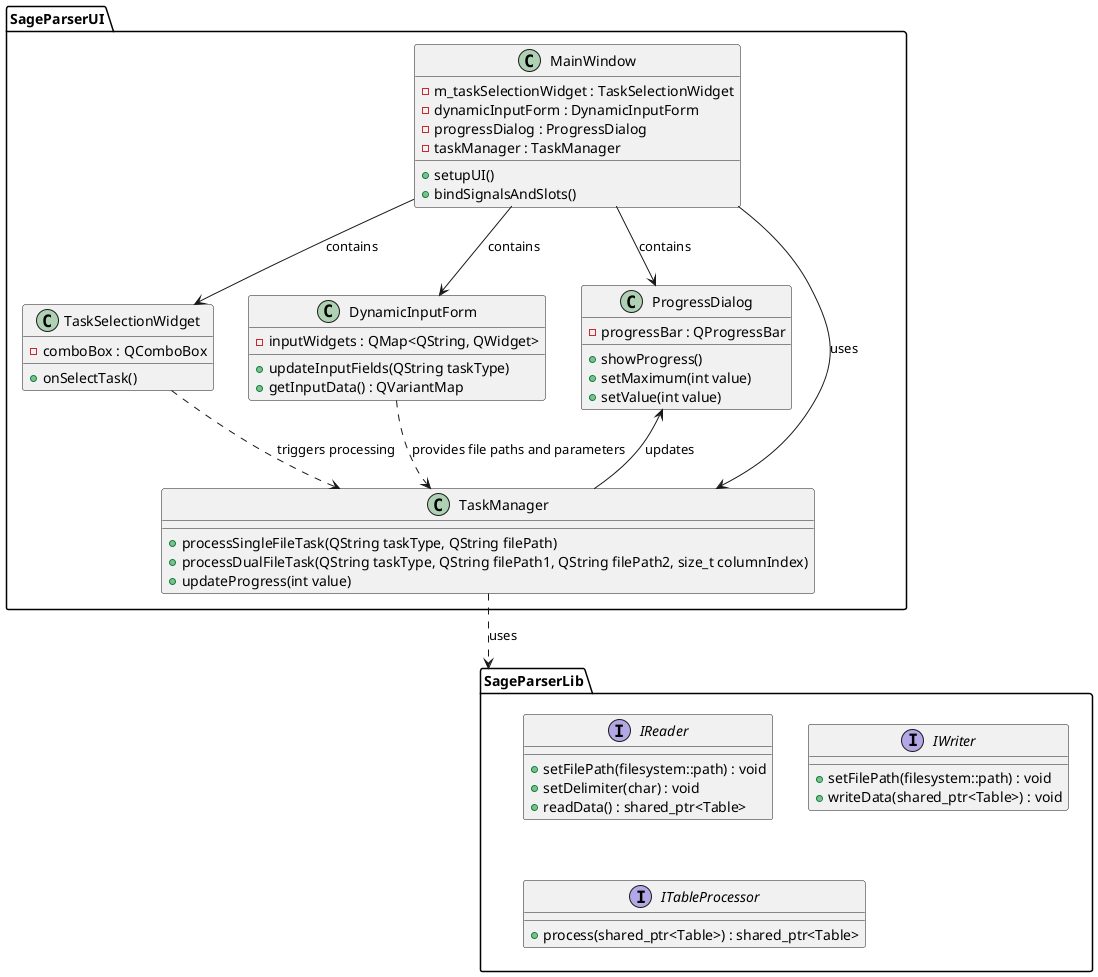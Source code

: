 @startuml

package SageParserUI {

    class MainWindow {
        - m_taskSelectionWidget : TaskSelectionWidget
        - dynamicInputForm : DynamicInputForm
        - progressDialog : ProgressDialog
        - taskManager : TaskManager
        + setupUI()
        + bindSignalsAndSlots()
    }

    class TaskSelectionWidget {
        - comboBox : QComboBox
        + onSelectTask()
    }

    class DynamicInputForm {
        - inputWidgets : QMap<QString, QWidget>
        + updateInputFields(QString taskType)
        + getInputData() : QVariantMap
    }

    class ProgressDialog {
        - progressBar : QProgressBar
        + showProgress()
        + setMaximum(int value)
        + setValue(int value)
    }

    class TaskManager {
        + processSingleFileTask(QString taskType, QString filePath)
        + processDualFileTask(QString taskType, QString filePath1, QString filePath2, size_t columnIndex)
        + updateProgress(int value)
    }
}

package SageParserLib {

    interface IReader {
        + setFilePath(filesystem::path) : void
        + setDelimiter(char) : void
        + readData() : shared_ptr<Table>
    }

    interface IWriter {
        + setFilePath(filesystem::path) : void
        + writeData(shared_ptr<Table>) : void
    }

    interface ITableProcessor {
        + process(shared_ptr<Table>) : shared_ptr<Table>
    }

}

MainWindow --> TaskSelectionWidget : contains
MainWindow --> DynamicInputForm : contains
MainWindow --> ProgressDialog : contains
MainWindow --> TaskManager : uses

TaskSelectionWidget ..> TaskManager : triggers processing
DynamicInputForm ..> TaskManager : provides file paths and parameters
ProgressDialog <-- TaskManager : updates

TaskManager ..> SageParserLib : uses

@enduml
